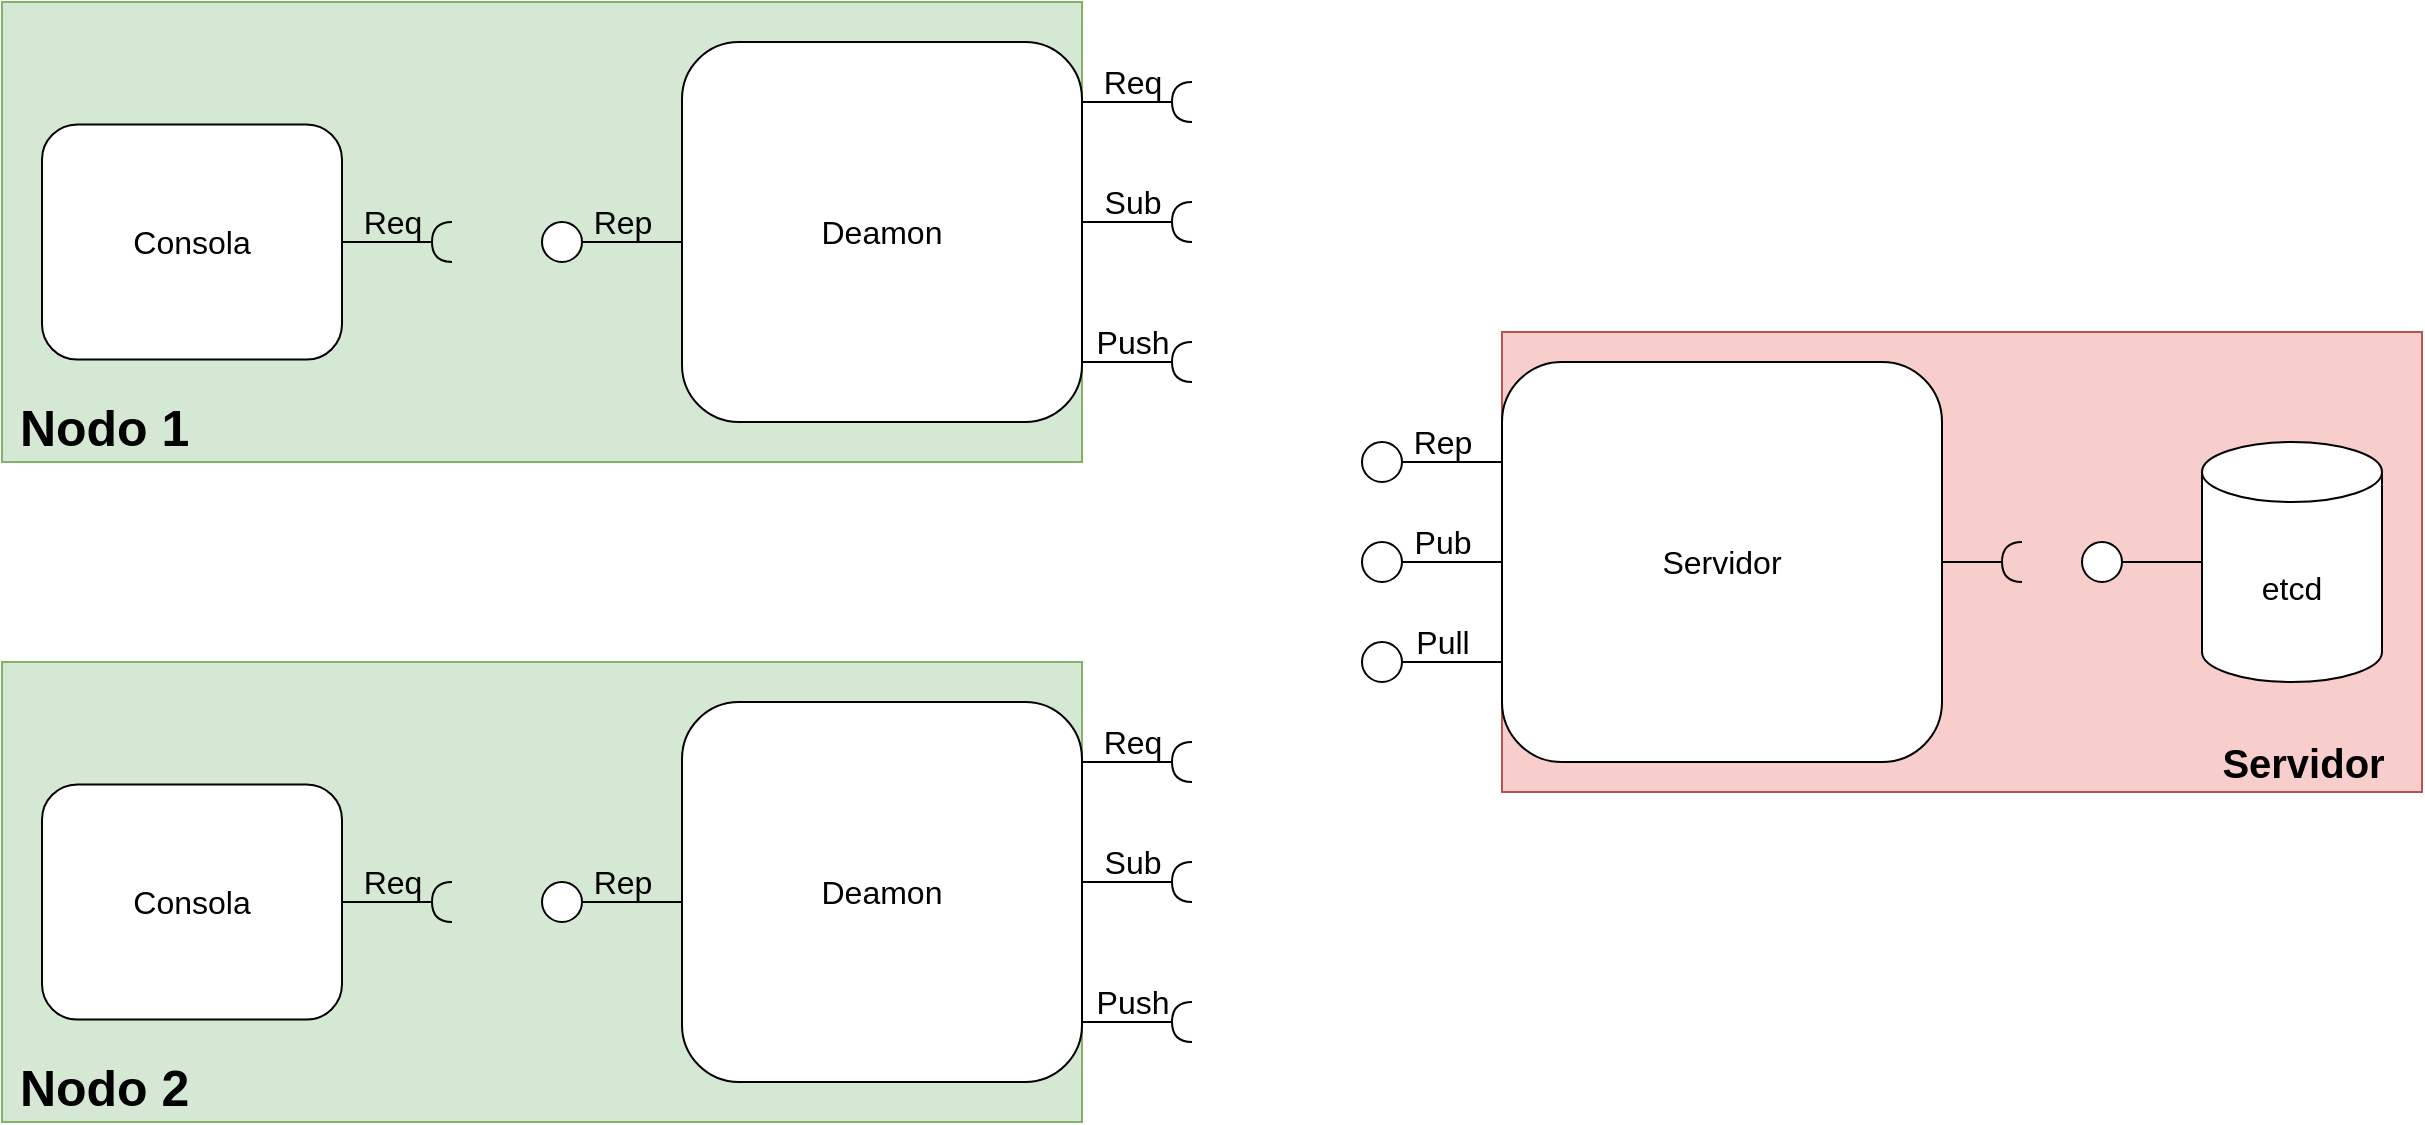 <mxfile version="16.1.0" type="device"><diagram id="34XxFgoPdrlqDk8wTDbE" name="Page-1"><mxGraphModel dx="2249" dy="913" grid="1" gridSize="10" guides="1" tooltips="1" connect="1" arrows="1" fold="1" page="1" pageScale="1" pageWidth="827" pageHeight="1169" math="0" shadow="0"><root><mxCell id="0"/><mxCell id="1" parent="0"/><mxCell id="uQAc9UJ6LsL5jdrFzAPJ-44" value="Servidor&amp;nbsp;&amp;nbsp;&amp;nbsp; " style="rounded=0;whiteSpace=wrap;html=1;fontSize=20;fillColor=#f8cecc;strokeColor=#b85450;fontStyle=1;verticalAlign=bottom;align=right;" vertex="1" parent="1"><mxGeometry x="730" y="265" width="460" height="230" as="geometry"/></mxCell><mxCell id="uQAc9UJ6LsL5jdrFzAPJ-43" value="&amp;nbsp;Nodo 1" style="rounded=0;whiteSpace=wrap;html=1;fontSize=25;fillColor=#d5e8d4;strokeColor=#82b366;align=left;verticalAlign=bottom;fontStyle=1" vertex="1" parent="1"><mxGeometry x="-20" y="100" width="540" height="230" as="geometry"/></mxCell><mxCell id="H7IjeAAVBnQjaXSptdQ8-1" value="Deamon" style="rounded=1;whiteSpace=wrap;html=1;fontSize=16;" parent="1" vertex="1"><mxGeometry x="320" y="120" width="200" height="190" as="geometry"/></mxCell><mxCell id="H7IjeAAVBnQjaXSptdQ8-8" value="" style="edgeStyle=orthogonalEdgeStyle;rounded=0;orthogonalLoop=1;jettySize=auto;html=1;fontSize=16;endArrow=none;endFill=0;" parent="1" source="H7IjeAAVBnQjaXSptdQ8-6" edge="1"><mxGeometry relative="1" as="geometry"><mxPoint x="520" y="210" as="targetPoint"/></mxGeometry></mxCell><mxCell id="H7IjeAAVBnQjaXSptdQ8-6" value="" style="shape=requiredInterface;html=1;verticalLabelPosition=bottom;sketch=0;fontSize=16;rotation=-180;" parent="1" vertex="1"><mxGeometry x="565" y="200" width="10" height="20" as="geometry"/></mxCell><mxCell id="H7IjeAAVBnQjaXSptdQ8-15" value="" style="edgeStyle=orthogonalEdgeStyle;rounded=0;orthogonalLoop=1;jettySize=auto;html=1;fontSize=16;endArrow=none;endFill=0;" parent="1" source="H7IjeAAVBnQjaXSptdQ8-16" edge="1"><mxGeometry relative="1" as="geometry"><mxPoint x="520" y="280" as="targetPoint"/></mxGeometry></mxCell><mxCell id="H7IjeAAVBnQjaXSptdQ8-16" value="" style="shape=requiredInterface;html=1;verticalLabelPosition=bottom;sketch=0;fontSize=16;rotation=-180;" parent="1" vertex="1"><mxGeometry x="565" y="270" width="10" height="20" as="geometry"/></mxCell><mxCell id="H7IjeAAVBnQjaXSptdQ8-23" value="Servidor" style="rounded=1;whiteSpace=wrap;html=1;fontSize=16;" parent="1" vertex="1"><mxGeometry x="730" y="280" width="220" height="200" as="geometry"/></mxCell><mxCell id="H7IjeAAVBnQjaXSptdQ8-25" value="" style="ellipse;whiteSpace=wrap;html=1;aspect=fixed;fontSize=16;" parent="1" vertex="1"><mxGeometry x="660" y="320" width="20" height="20" as="geometry"/></mxCell><mxCell id="H7IjeAAVBnQjaXSptdQ8-27" value="" style="endArrow=none;html=1;rounded=0;fontSize=16;entryX=0;entryY=0.25;entryDx=0;entryDy=0;exitX=1;exitY=0.5;exitDx=0;exitDy=0;" parent="1" source="H7IjeAAVBnQjaXSptdQ8-25" target="H7IjeAAVBnQjaXSptdQ8-23" edge="1"><mxGeometry width="50" height="50" relative="1" as="geometry"><mxPoint x="500" y="330" as="sourcePoint"/><mxPoint x="550" y="280" as="targetPoint"/></mxGeometry></mxCell><mxCell id="H7IjeAAVBnQjaXSptdQ8-30" value="Rep" style="text;html=1;align=center;verticalAlign=middle;resizable=0;points=[];autosize=1;strokeColor=none;fillColor=none;fontSize=16;" parent="1" vertex="1"><mxGeometry x="680" y="310" width="40" height="20" as="geometry"/></mxCell><mxCell id="H7IjeAAVBnQjaXSptdQ8-31" value="Pub" style="text;html=1;align=center;verticalAlign=middle;resizable=0;points=[];autosize=1;strokeColor=none;fillColor=none;fontSize=16;" parent="1" vertex="1"><mxGeometry x="680" y="360" width="40" height="20" as="geometry"/></mxCell><mxCell id="H7IjeAAVBnQjaXSptdQ8-32" value="Sub" style="text;html=1;align=center;verticalAlign=middle;resizable=0;points=[];autosize=1;strokeColor=none;fillColor=none;fontSize=16;" parent="1" vertex="1"><mxGeometry x="525" y="190" width="40" height="20" as="geometry"/></mxCell><mxCell id="H7IjeAAVBnQjaXSptdQ8-34" value="Push" style="text;html=1;align=center;verticalAlign=middle;resizable=0;points=[];autosize=1;strokeColor=none;fillColor=none;fontSize=16;" parent="1" vertex="1"><mxGeometry x="520" y="260" width="50" height="20" as="geometry"/></mxCell><mxCell id="uQAc9UJ6LsL5jdrFzAPJ-2" value="" style="ellipse;whiteSpace=wrap;html=1;aspect=fixed;fontSize=16;" vertex="1" parent="1"><mxGeometry x="660" y="370" width="20" height="20" as="geometry"/></mxCell><mxCell id="uQAc9UJ6LsL5jdrFzAPJ-3" value="" style="endArrow=none;html=1;rounded=0;fontSize=16;entryX=0;entryY=0.25;entryDx=0;entryDy=0;exitX=1;exitY=0.5;exitDx=0;exitDy=0;" edge="1" parent="1" source="uQAc9UJ6LsL5jdrFzAPJ-2"><mxGeometry width="50" height="50" relative="1" as="geometry"><mxPoint x="500" y="380" as="sourcePoint"/><mxPoint x="730" y="380" as="targetPoint"/></mxGeometry></mxCell><mxCell id="uQAc9UJ6LsL5jdrFzAPJ-6" value="" style="ellipse;whiteSpace=wrap;html=1;aspect=fixed;fontSize=16;" vertex="1" parent="1"><mxGeometry x="660" y="420" width="20" height="20" as="geometry"/></mxCell><mxCell id="uQAc9UJ6LsL5jdrFzAPJ-7" value="" style="endArrow=none;html=1;rounded=0;fontSize=16;entryX=0;entryY=0.25;entryDx=0;entryDy=0;exitX=1;exitY=0.5;exitDx=0;exitDy=0;" edge="1" parent="1" source="uQAc9UJ6LsL5jdrFzAPJ-6"><mxGeometry width="50" height="50" relative="1" as="geometry"><mxPoint x="500" y="430" as="sourcePoint"/><mxPoint x="730" y="430" as="targetPoint"/></mxGeometry></mxCell><mxCell id="uQAc9UJ6LsL5jdrFzAPJ-8" value="Pull" style="text;html=1;align=center;verticalAlign=middle;resizable=0;points=[];autosize=1;strokeColor=none;fillColor=none;fontSize=16;" vertex="1" parent="1"><mxGeometry x="680" y="410" width="40" height="20" as="geometry"/></mxCell><mxCell id="uQAc9UJ6LsL5jdrFzAPJ-9" value="" style="edgeStyle=orthogonalEdgeStyle;rounded=0;orthogonalLoop=1;jettySize=auto;html=1;fontSize=16;endArrow=none;endFill=0;" edge="1" parent="1" source="uQAc9UJ6LsL5jdrFzAPJ-10"><mxGeometry relative="1" as="geometry"><mxPoint x="950" y="380" as="targetPoint"/></mxGeometry></mxCell><mxCell id="uQAc9UJ6LsL5jdrFzAPJ-10" value="" style="shape=requiredInterface;html=1;verticalLabelPosition=bottom;sketch=0;fontSize=16;rotation=-180;" vertex="1" parent="1"><mxGeometry x="980" y="370" width="10" height="20" as="geometry"/></mxCell><mxCell id="uQAc9UJ6LsL5jdrFzAPJ-11" value="etcd" style="shape=cylinder3;whiteSpace=wrap;html=1;boundedLbl=1;backgroundOutline=1;size=15;fontSize=16;" vertex="1" parent="1"><mxGeometry x="1080" y="320" width="90" height="120" as="geometry"/></mxCell><mxCell id="uQAc9UJ6LsL5jdrFzAPJ-12" value="" style="ellipse;whiteSpace=wrap;html=1;aspect=fixed;fontSize=16;" vertex="1" parent="1"><mxGeometry x="1020" y="370" width="20" height="20" as="geometry"/></mxCell><mxCell id="uQAc9UJ6LsL5jdrFzAPJ-14" value="" style="edgeStyle=orthogonalEdgeStyle;rounded=0;orthogonalLoop=1;jettySize=auto;html=1;fontSize=16;endArrow=none;endFill=0;exitX=0;exitY=0.5;exitDx=0;exitDy=0;exitPerimeter=0;entryX=1;entryY=0.5;entryDx=0;entryDy=0;" edge="1" parent="1" source="uQAc9UJ6LsL5jdrFzAPJ-11" target="uQAc9UJ6LsL5jdrFzAPJ-12"><mxGeometry relative="1" as="geometry"><mxPoint x="960" y="390.0" as="targetPoint"/><mxPoint x="990" y="390.0" as="sourcePoint"/></mxGeometry></mxCell><mxCell id="uQAc9UJ6LsL5jdrFzAPJ-15" value="" style="edgeStyle=orthogonalEdgeStyle;rounded=0;orthogonalLoop=1;jettySize=auto;html=1;fontSize=16;endArrow=none;endFill=0;" edge="1" parent="1" source="uQAc9UJ6LsL5jdrFzAPJ-16"><mxGeometry relative="1" as="geometry"><mxPoint x="520" y="150" as="targetPoint"/></mxGeometry></mxCell><mxCell id="uQAc9UJ6LsL5jdrFzAPJ-16" value="" style="shape=requiredInterface;html=1;verticalLabelPosition=bottom;sketch=0;fontSize=16;rotation=-180;" vertex="1" parent="1"><mxGeometry x="565" y="140" width="10" height="20" as="geometry"/></mxCell><mxCell id="uQAc9UJ6LsL5jdrFzAPJ-17" value="Req" style="text;html=1;align=center;verticalAlign=middle;resizable=0;points=[];autosize=1;strokeColor=none;fillColor=none;fontSize=16;" vertex="1" parent="1"><mxGeometry x="525" y="130" width="40" height="20" as="geometry"/></mxCell><mxCell id="uQAc9UJ6LsL5jdrFzAPJ-18" value="" style="ellipse;whiteSpace=wrap;html=1;aspect=fixed;fontSize=16;" vertex="1" parent="1"><mxGeometry x="250" y="210" width="20" height="20" as="geometry"/></mxCell><mxCell id="uQAc9UJ6LsL5jdrFzAPJ-19" value="" style="endArrow=none;html=1;rounded=0;fontSize=16;entryX=0;entryY=0.25;entryDx=0;entryDy=0;exitX=1;exitY=0.5;exitDx=0;exitDy=0;" edge="1" parent="1" source="uQAc9UJ6LsL5jdrFzAPJ-18"><mxGeometry width="50" height="50" relative="1" as="geometry"><mxPoint x="90" y="220" as="sourcePoint"/><mxPoint x="320" y="220" as="targetPoint"/></mxGeometry></mxCell><mxCell id="uQAc9UJ6LsL5jdrFzAPJ-20" value="Rep" style="text;html=1;align=center;verticalAlign=middle;resizable=0;points=[];autosize=1;strokeColor=none;fillColor=none;fontSize=16;" vertex="1" parent="1"><mxGeometry x="270" y="200" width="40" height="20" as="geometry"/></mxCell><mxCell id="uQAc9UJ6LsL5jdrFzAPJ-22" value="Consola" style="rounded=1;whiteSpace=wrap;html=1;fontSize=16;" vertex="1" parent="1"><mxGeometry y="161.25" width="150" height="117.5" as="geometry"/></mxCell><mxCell id="uQAc9UJ6LsL5jdrFzAPJ-23" value="" style="edgeStyle=orthogonalEdgeStyle;rounded=0;orthogonalLoop=1;jettySize=auto;html=1;fontSize=16;endArrow=none;endFill=0;" edge="1" parent="1" source="uQAc9UJ6LsL5jdrFzAPJ-24"><mxGeometry relative="1" as="geometry"><mxPoint x="150" y="220" as="targetPoint"/></mxGeometry></mxCell><mxCell id="uQAc9UJ6LsL5jdrFzAPJ-24" value="" style="shape=requiredInterface;html=1;verticalLabelPosition=bottom;sketch=0;fontSize=16;rotation=-180;" vertex="1" parent="1"><mxGeometry x="195" y="210" width="10" height="20" as="geometry"/></mxCell><mxCell id="uQAc9UJ6LsL5jdrFzAPJ-25" value="Req" style="text;html=1;align=center;verticalAlign=middle;resizable=0;points=[];autosize=1;strokeColor=none;fillColor=none;fontSize=16;" vertex="1" parent="1"><mxGeometry x="155" y="200" width="40" height="20" as="geometry"/></mxCell><mxCell id="uQAc9UJ6LsL5jdrFzAPJ-45" value="&amp;nbsp;Nodo 2" style="rounded=0;whiteSpace=wrap;html=1;fontSize=25;fillColor=#d5e8d4;strokeColor=#82b366;align=left;verticalAlign=bottom;fontStyle=1" vertex="1" parent="1"><mxGeometry x="-20" y="430" width="540" height="230" as="geometry"/></mxCell><mxCell id="uQAc9UJ6LsL5jdrFzAPJ-46" value="Deamon" style="rounded=1;whiteSpace=wrap;html=1;fontSize=16;" vertex="1" parent="1"><mxGeometry x="320" y="450" width="200" height="190" as="geometry"/></mxCell><mxCell id="uQAc9UJ6LsL5jdrFzAPJ-47" value="" style="edgeStyle=orthogonalEdgeStyle;rounded=0;orthogonalLoop=1;jettySize=auto;html=1;fontSize=16;endArrow=none;endFill=0;" edge="1" parent="1" source="uQAc9UJ6LsL5jdrFzAPJ-48"><mxGeometry relative="1" as="geometry"><mxPoint x="520" y="540.0" as="targetPoint"/></mxGeometry></mxCell><mxCell id="uQAc9UJ6LsL5jdrFzAPJ-48" value="" style="shape=requiredInterface;html=1;verticalLabelPosition=bottom;sketch=0;fontSize=16;rotation=-180;" vertex="1" parent="1"><mxGeometry x="565" y="530" width="10" height="20" as="geometry"/></mxCell><mxCell id="uQAc9UJ6LsL5jdrFzAPJ-49" value="" style="edgeStyle=orthogonalEdgeStyle;rounded=0;orthogonalLoop=1;jettySize=auto;html=1;fontSize=16;endArrow=none;endFill=0;" edge="1" parent="1" source="uQAc9UJ6LsL5jdrFzAPJ-50"><mxGeometry relative="1" as="geometry"><mxPoint x="520" y="610.0" as="targetPoint"/></mxGeometry></mxCell><mxCell id="uQAc9UJ6LsL5jdrFzAPJ-50" value="" style="shape=requiredInterface;html=1;verticalLabelPosition=bottom;sketch=0;fontSize=16;rotation=-180;" vertex="1" parent="1"><mxGeometry x="565" y="600" width="10" height="20" as="geometry"/></mxCell><mxCell id="uQAc9UJ6LsL5jdrFzAPJ-51" value="Sub" style="text;html=1;align=center;verticalAlign=middle;resizable=0;points=[];autosize=1;strokeColor=none;fillColor=none;fontSize=16;" vertex="1" parent="1"><mxGeometry x="525" y="520" width="40" height="20" as="geometry"/></mxCell><mxCell id="uQAc9UJ6LsL5jdrFzAPJ-52" value="Push" style="text;html=1;align=center;verticalAlign=middle;resizable=0;points=[];autosize=1;strokeColor=none;fillColor=none;fontSize=16;" vertex="1" parent="1"><mxGeometry x="520" y="590" width="50" height="20" as="geometry"/></mxCell><mxCell id="uQAc9UJ6LsL5jdrFzAPJ-53" value="" style="edgeStyle=orthogonalEdgeStyle;rounded=0;orthogonalLoop=1;jettySize=auto;html=1;fontSize=16;endArrow=none;endFill=0;" edge="1" parent="1" source="uQAc9UJ6LsL5jdrFzAPJ-54"><mxGeometry relative="1" as="geometry"><mxPoint x="520" y="480.0" as="targetPoint"/></mxGeometry></mxCell><mxCell id="uQAc9UJ6LsL5jdrFzAPJ-54" value="" style="shape=requiredInterface;html=1;verticalLabelPosition=bottom;sketch=0;fontSize=16;rotation=-180;" vertex="1" parent="1"><mxGeometry x="565" y="470" width="10" height="20" as="geometry"/></mxCell><mxCell id="uQAc9UJ6LsL5jdrFzAPJ-55" value="Req" style="text;html=1;align=center;verticalAlign=middle;resizable=0;points=[];autosize=1;strokeColor=none;fillColor=none;fontSize=16;" vertex="1" parent="1"><mxGeometry x="525" y="460" width="40" height="20" as="geometry"/></mxCell><mxCell id="uQAc9UJ6LsL5jdrFzAPJ-56" value="" style="ellipse;whiteSpace=wrap;html=1;aspect=fixed;fontSize=16;" vertex="1" parent="1"><mxGeometry x="250" y="540" width="20" height="20" as="geometry"/></mxCell><mxCell id="uQAc9UJ6LsL5jdrFzAPJ-57" value="" style="endArrow=none;html=1;rounded=0;fontSize=16;entryX=0;entryY=0.25;entryDx=0;entryDy=0;exitX=1;exitY=0.5;exitDx=0;exitDy=0;" edge="1" parent="1" source="uQAc9UJ6LsL5jdrFzAPJ-56"><mxGeometry width="50" height="50" relative="1" as="geometry"><mxPoint x="90" y="550" as="sourcePoint"/><mxPoint x="320" y="550.0" as="targetPoint"/></mxGeometry></mxCell><mxCell id="uQAc9UJ6LsL5jdrFzAPJ-58" value="Rep" style="text;html=1;align=center;verticalAlign=middle;resizable=0;points=[];autosize=1;strokeColor=none;fillColor=none;fontSize=16;" vertex="1" parent="1"><mxGeometry x="270" y="530" width="40" height="20" as="geometry"/></mxCell><mxCell id="uQAc9UJ6LsL5jdrFzAPJ-59" value="Consola" style="rounded=1;whiteSpace=wrap;html=1;fontSize=16;" vertex="1" parent="1"><mxGeometry y="491.25" width="150" height="117.5" as="geometry"/></mxCell><mxCell id="uQAc9UJ6LsL5jdrFzAPJ-60" value="" style="edgeStyle=orthogonalEdgeStyle;rounded=0;orthogonalLoop=1;jettySize=auto;html=1;fontSize=16;endArrow=none;endFill=0;" edge="1" parent="1" source="uQAc9UJ6LsL5jdrFzAPJ-61"><mxGeometry relative="1" as="geometry"><mxPoint x="150" y="550.0" as="targetPoint"/></mxGeometry></mxCell><mxCell id="uQAc9UJ6LsL5jdrFzAPJ-61" value="" style="shape=requiredInterface;html=1;verticalLabelPosition=bottom;sketch=0;fontSize=16;rotation=-180;" vertex="1" parent="1"><mxGeometry x="195" y="540" width="10" height="20" as="geometry"/></mxCell><mxCell id="uQAc9UJ6LsL5jdrFzAPJ-62" value="Req" style="text;html=1;align=center;verticalAlign=middle;resizable=0;points=[];autosize=1;strokeColor=none;fillColor=none;fontSize=16;" vertex="1" parent="1"><mxGeometry x="155" y="530" width="40" height="20" as="geometry"/></mxCell></root></mxGraphModel></diagram></mxfile>